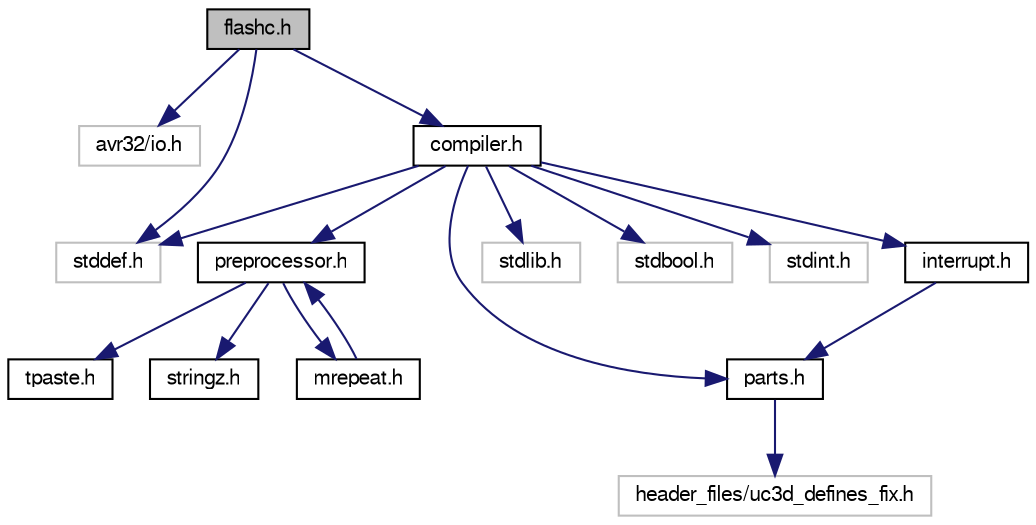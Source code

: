 digraph G
{
  edge [fontname="FreeSans",fontsize="10",labelfontname="FreeSans",labelfontsize="10"];
  node [fontname="FreeSans",fontsize="10",shape=record];
  Node1 [label="flashc.h",height=0.2,width=0.4,color="black", fillcolor="grey75", style="filled" fontcolor="black"];
  Node1 -> Node2 [color="midnightblue",fontsize="10",style="solid",fontname="FreeSans"];
  Node2 [label="avr32/io.h",height=0.2,width=0.4,color="grey75", fillcolor="white", style="filled"];
  Node1 -> Node3 [color="midnightblue",fontsize="10",style="solid",fontname="FreeSans"];
  Node3 [label="stddef.h",height=0.2,width=0.4,color="grey75", fillcolor="white", style="filled"];
  Node1 -> Node4 [color="midnightblue",fontsize="10",style="solid",fontname="FreeSans"];
  Node4 [label="compiler.h",height=0.2,width=0.4,color="black", fillcolor="white", style="filled",URL="$compiler_8h.html",tooltip="Commonly used includes, types and macros."];
  Node4 -> Node5 [color="midnightblue",fontsize="10",style="solid",fontname="FreeSans"];
  Node5 [label="preprocessor.h",height=0.2,width=0.4,color="black", fillcolor="white", style="filled",URL="$preprocessor_8h.html",tooltip="Preprocessor utils."];
  Node5 -> Node6 [color="midnightblue",fontsize="10",style="solid",fontname="FreeSans"];
  Node6 [label="tpaste.h",height=0.2,width=0.4,color="black", fillcolor="white", style="filled",URL="$tpaste_8h.html",tooltip="Preprocessor token pasting utils."];
  Node5 -> Node7 [color="midnightblue",fontsize="10",style="solid",fontname="FreeSans"];
  Node7 [label="stringz.h",height=0.2,width=0.4,color="black", fillcolor="white", style="filled",URL="$stringz_8h.html",tooltip="Preprocessor stringizing utils."];
  Node5 -> Node8 [color="midnightblue",fontsize="10",style="solid",fontname="FreeSans"];
  Node8 [label="mrepeat.h",height=0.2,width=0.4,color="black", fillcolor="white", style="filled",URL="$mrepeat_8h.html",tooltip="Preprocessor macro repeating utils."];
  Node8 -> Node5 [color="midnightblue",fontsize="10",style="solid",fontname="FreeSans"];
  Node4 -> Node9 [color="midnightblue",fontsize="10",style="solid",fontname="FreeSans"];
  Node9 [label="parts.h",height=0.2,width=0.4,color="black", fillcolor="white", style="filled",URL="$parts_8h.html",tooltip="Arch file for AVR32."];
  Node9 -> Node10 [color="midnightblue",fontsize="10",style="solid",fontname="FreeSans"];
  Node10 [label="header_files/uc3d_defines_fix.h",height=0.2,width=0.4,color="grey75", fillcolor="white", style="filled"];
  Node4 -> Node3 [color="midnightblue",fontsize="10",style="solid",fontname="FreeSans"];
  Node4 -> Node11 [color="midnightblue",fontsize="10",style="solid",fontname="FreeSans"];
  Node11 [label="stdlib.h",height=0.2,width=0.4,color="grey75", fillcolor="white", style="filled"];
  Node4 -> Node12 [color="midnightblue",fontsize="10",style="solid",fontname="FreeSans"];
  Node12 [label="stdbool.h",height=0.2,width=0.4,color="grey75", fillcolor="white", style="filled"];
  Node4 -> Node13 [color="midnightblue",fontsize="10",style="solid",fontname="FreeSans"];
  Node13 [label="stdint.h",height=0.2,width=0.4,color="grey75", fillcolor="white", style="filled"];
  Node4 -> Node14 [color="midnightblue",fontsize="10",style="solid",fontname="FreeSans"];
  Node14 [label="interrupt.h",height=0.2,width=0.4,color="black", fillcolor="white", style="filled",URL="$interrupt_8h.html",tooltip="Global interrupt management for 8- and 32-bit AVR."];
  Node14 -> Node9 [color="midnightblue",fontsize="10",style="solid",fontname="FreeSans"];
}
